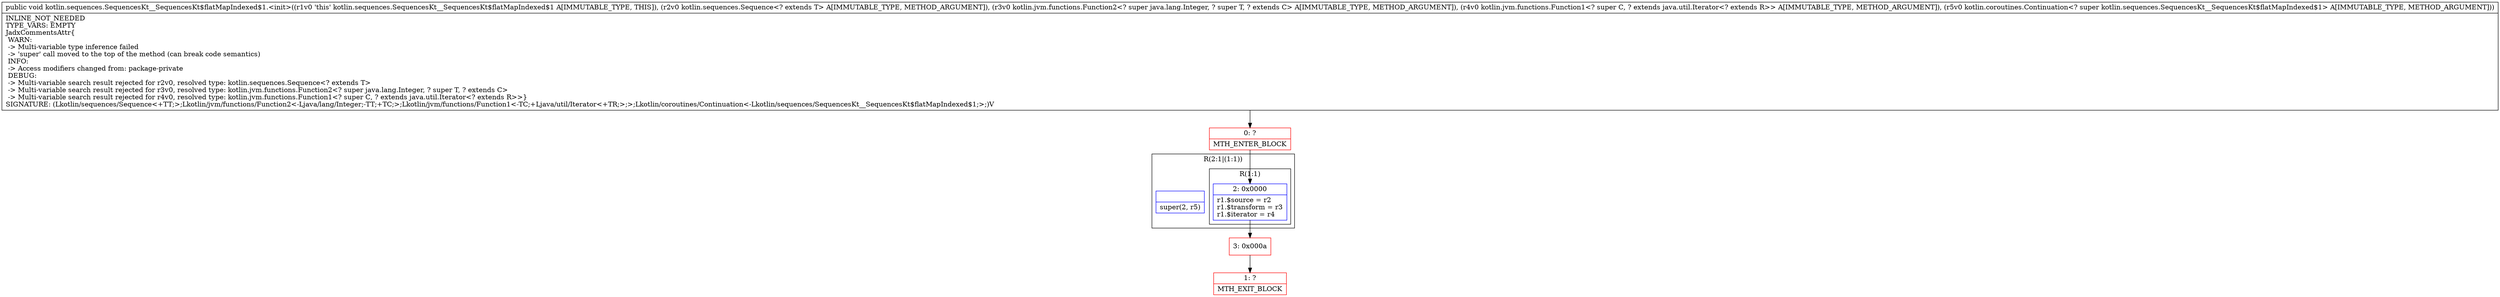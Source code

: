 digraph "CFG forkotlin.sequences.SequencesKt__SequencesKt$flatMapIndexed$1.\<init\>(Lkotlin\/sequences\/Sequence;Lkotlin\/jvm\/functions\/Function2;Lkotlin\/jvm\/functions\/Function1;Lkotlin\/coroutines\/Continuation;)V" {
subgraph cluster_Region_683078171 {
label = "R(2:1|(1:1))";
node [shape=record,color=blue];
Node_InsnContainer_886777026 [shape=record,label="{|super(2, r5)\l}"];
subgraph cluster_Region_1767383143 {
label = "R(1:1)";
node [shape=record,color=blue];
Node_2 [shape=record,label="{2\:\ 0x0000|r1.$source = r2\lr1.$transform = r3\lr1.$iterator = r4\l}"];
}
}
Node_0 [shape=record,color=red,label="{0\:\ ?|MTH_ENTER_BLOCK\l}"];
Node_3 [shape=record,color=red,label="{3\:\ 0x000a}"];
Node_1 [shape=record,color=red,label="{1\:\ ?|MTH_EXIT_BLOCK\l}"];
MethodNode[shape=record,label="{public void kotlin.sequences.SequencesKt__SequencesKt$flatMapIndexed$1.\<init\>((r1v0 'this' kotlin.sequences.SequencesKt__SequencesKt$flatMapIndexed$1 A[IMMUTABLE_TYPE, THIS]), (r2v0 kotlin.sequences.Sequence\<? extends T\> A[IMMUTABLE_TYPE, METHOD_ARGUMENT]), (r3v0 kotlin.jvm.functions.Function2\<? super java.lang.Integer, ? super T, ? extends C\> A[IMMUTABLE_TYPE, METHOD_ARGUMENT]), (r4v0 kotlin.jvm.functions.Function1\<? super C, ? extends java.util.Iterator\<? extends R\>\> A[IMMUTABLE_TYPE, METHOD_ARGUMENT]), (r5v0 kotlin.coroutines.Continuation\<? super kotlin.sequences.SequencesKt__SequencesKt$flatMapIndexed$1\> A[IMMUTABLE_TYPE, METHOD_ARGUMENT]))  | INLINE_NOT_NEEDED\lTYPE_VARS: EMPTY\lJadxCommentsAttr\{\l WARN: \l \-\> Multi\-variable type inference failed\l \-\> 'super' call moved to the top of the method (can break code semantics)\l INFO: \l \-\> Access modifiers changed from: package\-private\l DEBUG: \l \-\> Multi\-variable search result rejected for r2v0, resolved type: kotlin.sequences.Sequence\<? extends T\>\l \-\> Multi\-variable search result rejected for r3v0, resolved type: kotlin.jvm.functions.Function2\<? super java.lang.Integer, ? super T, ? extends C\>\l \-\> Multi\-variable search result rejected for r4v0, resolved type: kotlin.jvm.functions.Function1\<? super C, ? extends java.util.Iterator\<? extends R\>\>\}\lSIGNATURE: (Lkotlin\/sequences\/Sequence\<+TT;\>;Lkotlin\/jvm\/functions\/Function2\<\-Ljava\/lang\/Integer;\-TT;+TC;\>;Lkotlin\/jvm\/functions\/Function1\<\-TC;+Ljava\/util\/Iterator\<+TR;\>;\>;Lkotlin\/coroutines\/Continuation\<\-Lkotlin\/sequences\/SequencesKt__SequencesKt$flatMapIndexed$1;\>;)V\l}"];
MethodNode -> Node_0;Node_2 -> Node_3;
Node_0 -> Node_2;
Node_3 -> Node_1;
}

